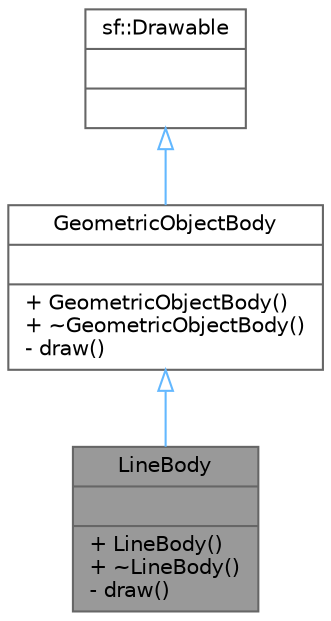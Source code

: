 digraph "LineBody"
{
 // LATEX_PDF_SIZE
  bgcolor="transparent";
  edge [fontname=Helvetica,fontsize=10,labelfontname=Helvetica,labelfontsize=10];
  node [fontname=Helvetica,fontsize=10,shape=box,height=0.2,width=0.9];
  Node1 [shape=record,label="{LineBody\n||+ LineBody()\l+ ~LineBody()\l- draw()\l}",height=0.2,width=0.4,color="gray40", fillcolor="grey60", style="filled", fontcolor="black",tooltip=" "];
  Node2 -> Node1 [dir="back",color="steelblue1",style="solid",arrowtail="onormal"];
  Node2 [shape=record,label="{GeometricObjectBody\n||+ GeometricObjectBody()\l+ ~GeometricObjectBody()\l- draw()\l}",height=0.2,width=0.4,color="gray40", fillcolor="white", style="filled",URL="$class_geometric_object_body.html",tooltip=" "];
  Node3 -> Node2 [dir="back",color="steelblue1",style="solid",arrowtail="onormal"];
  Node3 [shape=record,label="{sf::Drawable\n||}",height=0.2,width=0.4,color="gray40", fillcolor="white", style="filled",tooltip=" "];
}
